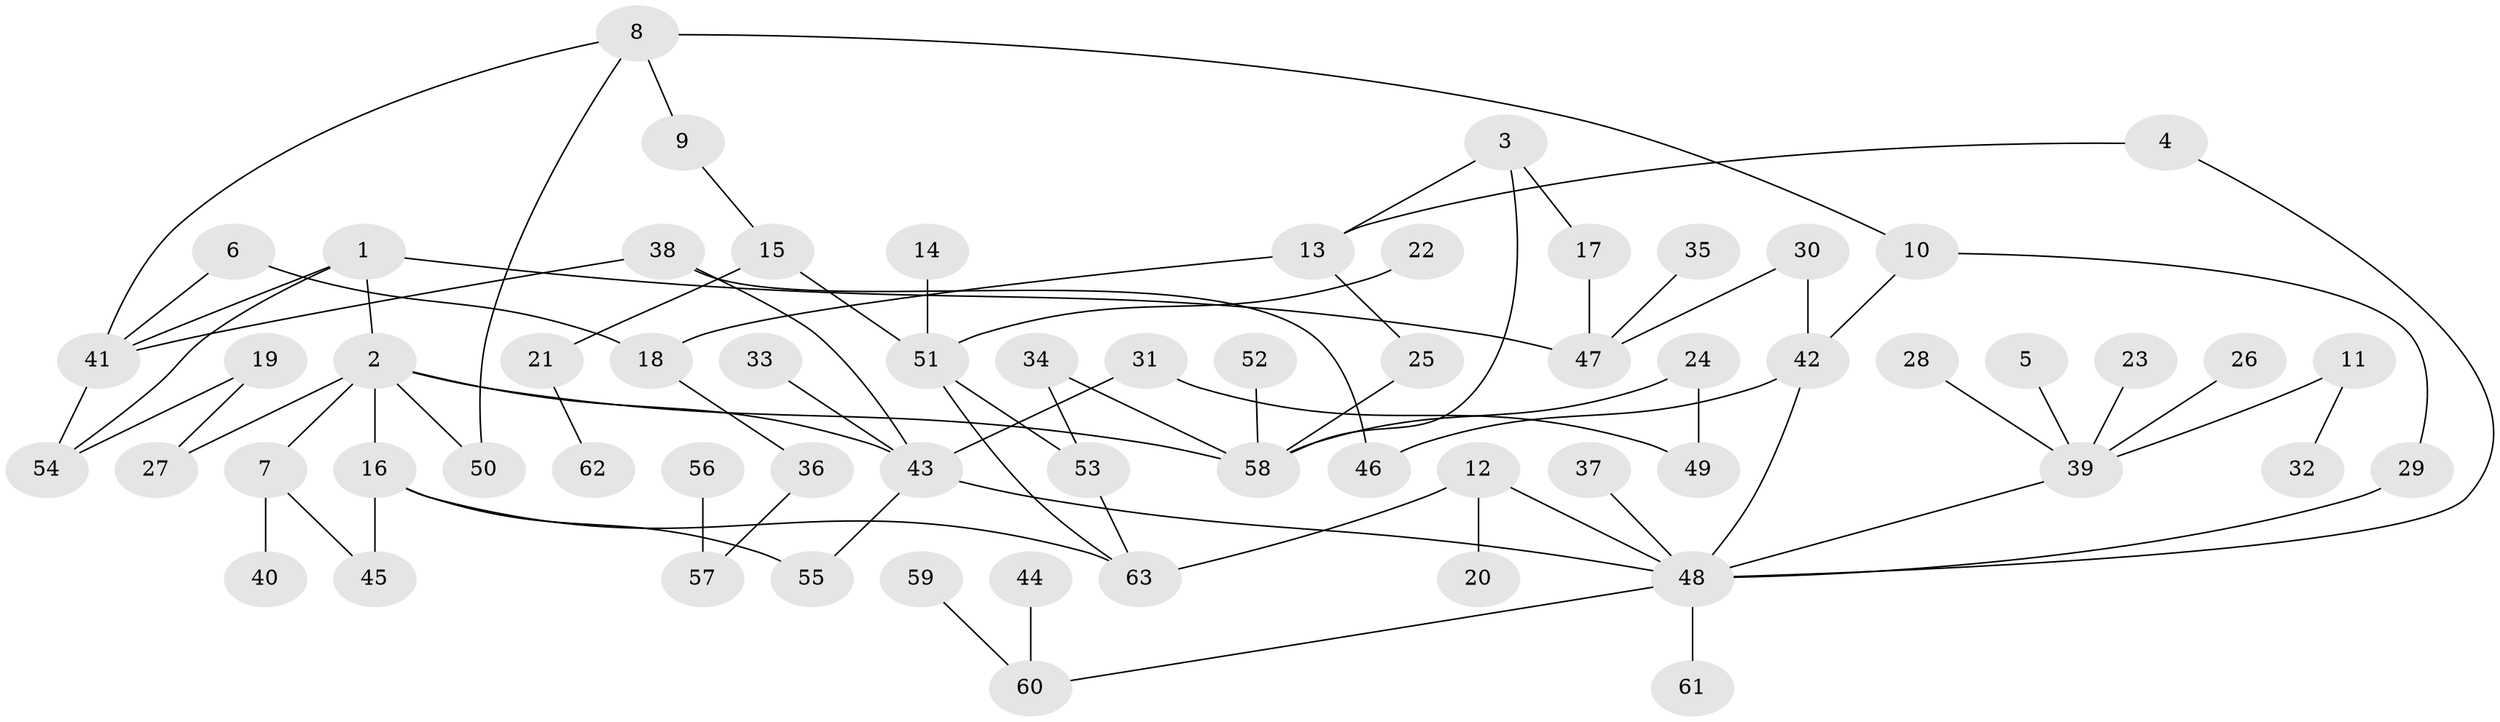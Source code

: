 // original degree distribution, {4: 0.07142857142857142, 6: 0.023809523809523808, 8: 0.007936507936507936, 7: 0.015873015873015872, 3: 0.19047619047619047, 2: 0.2619047619047619, 1: 0.3968253968253968, 5: 0.023809523809523808, 11: 0.007936507936507936}
// Generated by graph-tools (version 1.1) at 2025/01/03/09/25 03:01:06]
// undirected, 63 vertices, 81 edges
graph export_dot {
graph [start="1"]
  node [color=gray90,style=filled];
  1;
  2;
  3;
  4;
  5;
  6;
  7;
  8;
  9;
  10;
  11;
  12;
  13;
  14;
  15;
  16;
  17;
  18;
  19;
  20;
  21;
  22;
  23;
  24;
  25;
  26;
  27;
  28;
  29;
  30;
  31;
  32;
  33;
  34;
  35;
  36;
  37;
  38;
  39;
  40;
  41;
  42;
  43;
  44;
  45;
  46;
  47;
  48;
  49;
  50;
  51;
  52;
  53;
  54;
  55;
  56;
  57;
  58;
  59;
  60;
  61;
  62;
  63;
  1 -- 2 [weight=1.0];
  1 -- 41 [weight=1.0];
  1 -- 47 [weight=1.0];
  1 -- 54 [weight=1.0];
  2 -- 7 [weight=1.0];
  2 -- 16 [weight=1.0];
  2 -- 27 [weight=1.0];
  2 -- 43 [weight=1.0];
  2 -- 50 [weight=1.0];
  2 -- 58 [weight=1.0];
  3 -- 13 [weight=1.0];
  3 -- 17 [weight=1.0];
  3 -- 58 [weight=1.0];
  4 -- 13 [weight=1.0];
  4 -- 48 [weight=1.0];
  5 -- 39 [weight=1.0];
  6 -- 18 [weight=1.0];
  6 -- 41 [weight=1.0];
  7 -- 40 [weight=1.0];
  7 -- 45 [weight=1.0];
  8 -- 9 [weight=1.0];
  8 -- 10 [weight=1.0];
  8 -- 41 [weight=1.0];
  8 -- 50 [weight=1.0];
  9 -- 15 [weight=1.0];
  10 -- 29 [weight=1.0];
  10 -- 42 [weight=1.0];
  11 -- 32 [weight=1.0];
  11 -- 39 [weight=1.0];
  12 -- 20 [weight=1.0];
  12 -- 48 [weight=1.0];
  12 -- 63 [weight=1.0];
  13 -- 18 [weight=1.0];
  13 -- 25 [weight=1.0];
  14 -- 51 [weight=1.0];
  15 -- 21 [weight=1.0];
  15 -- 51 [weight=1.0];
  16 -- 45 [weight=1.0];
  16 -- 55 [weight=1.0];
  16 -- 63 [weight=1.0];
  17 -- 47 [weight=1.0];
  18 -- 36 [weight=1.0];
  19 -- 27 [weight=1.0];
  19 -- 54 [weight=1.0];
  21 -- 62 [weight=1.0];
  22 -- 51 [weight=1.0];
  23 -- 39 [weight=1.0];
  24 -- 49 [weight=1.0];
  24 -- 58 [weight=1.0];
  25 -- 58 [weight=1.0];
  26 -- 39 [weight=1.0];
  28 -- 39 [weight=1.0];
  29 -- 48 [weight=1.0];
  30 -- 42 [weight=1.0];
  30 -- 47 [weight=1.0];
  31 -- 43 [weight=1.0];
  31 -- 49 [weight=1.0];
  33 -- 43 [weight=1.0];
  34 -- 53 [weight=1.0];
  34 -- 58 [weight=1.0];
  35 -- 47 [weight=1.0];
  36 -- 57 [weight=1.0];
  37 -- 48 [weight=1.0];
  38 -- 41 [weight=1.0];
  38 -- 43 [weight=1.0];
  38 -- 46 [weight=1.0];
  39 -- 48 [weight=1.0];
  41 -- 54 [weight=1.0];
  42 -- 46 [weight=1.0];
  42 -- 48 [weight=1.0];
  43 -- 48 [weight=1.0];
  43 -- 55 [weight=1.0];
  44 -- 60 [weight=1.0];
  48 -- 60 [weight=1.0];
  48 -- 61 [weight=1.0];
  51 -- 53 [weight=1.0];
  51 -- 63 [weight=1.0];
  52 -- 58 [weight=1.0];
  53 -- 63 [weight=1.0];
  56 -- 57 [weight=1.0];
  59 -- 60 [weight=1.0];
}
